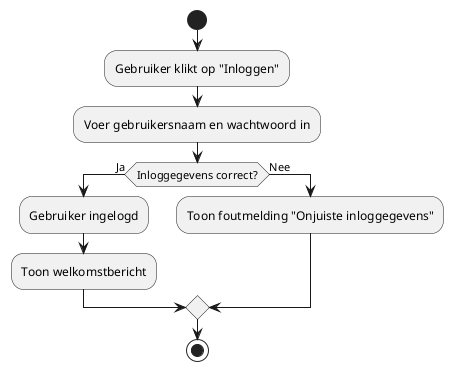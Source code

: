 @startuml
start
:Gebruiker klikt op "Inloggen";
:Voer gebruikersnaam en wachtwoord in;
if (Inloggegevens correct?) then (Ja)
  :Gebruiker ingelogd;
  :Toon welkomstbericht;
else (Nee)
  :Toon foutmelding "Onjuiste inloggegevens";
endif
stop
@enduml

@startuml
Start
:User clicks "Login";
:Enter username and password;
if (Login details correct?) then (Yes)
   :User logged in;
   :Show welcome message;
else (No)
   :Show error message "Incorrect login details";
endif
Stop
@enduml




